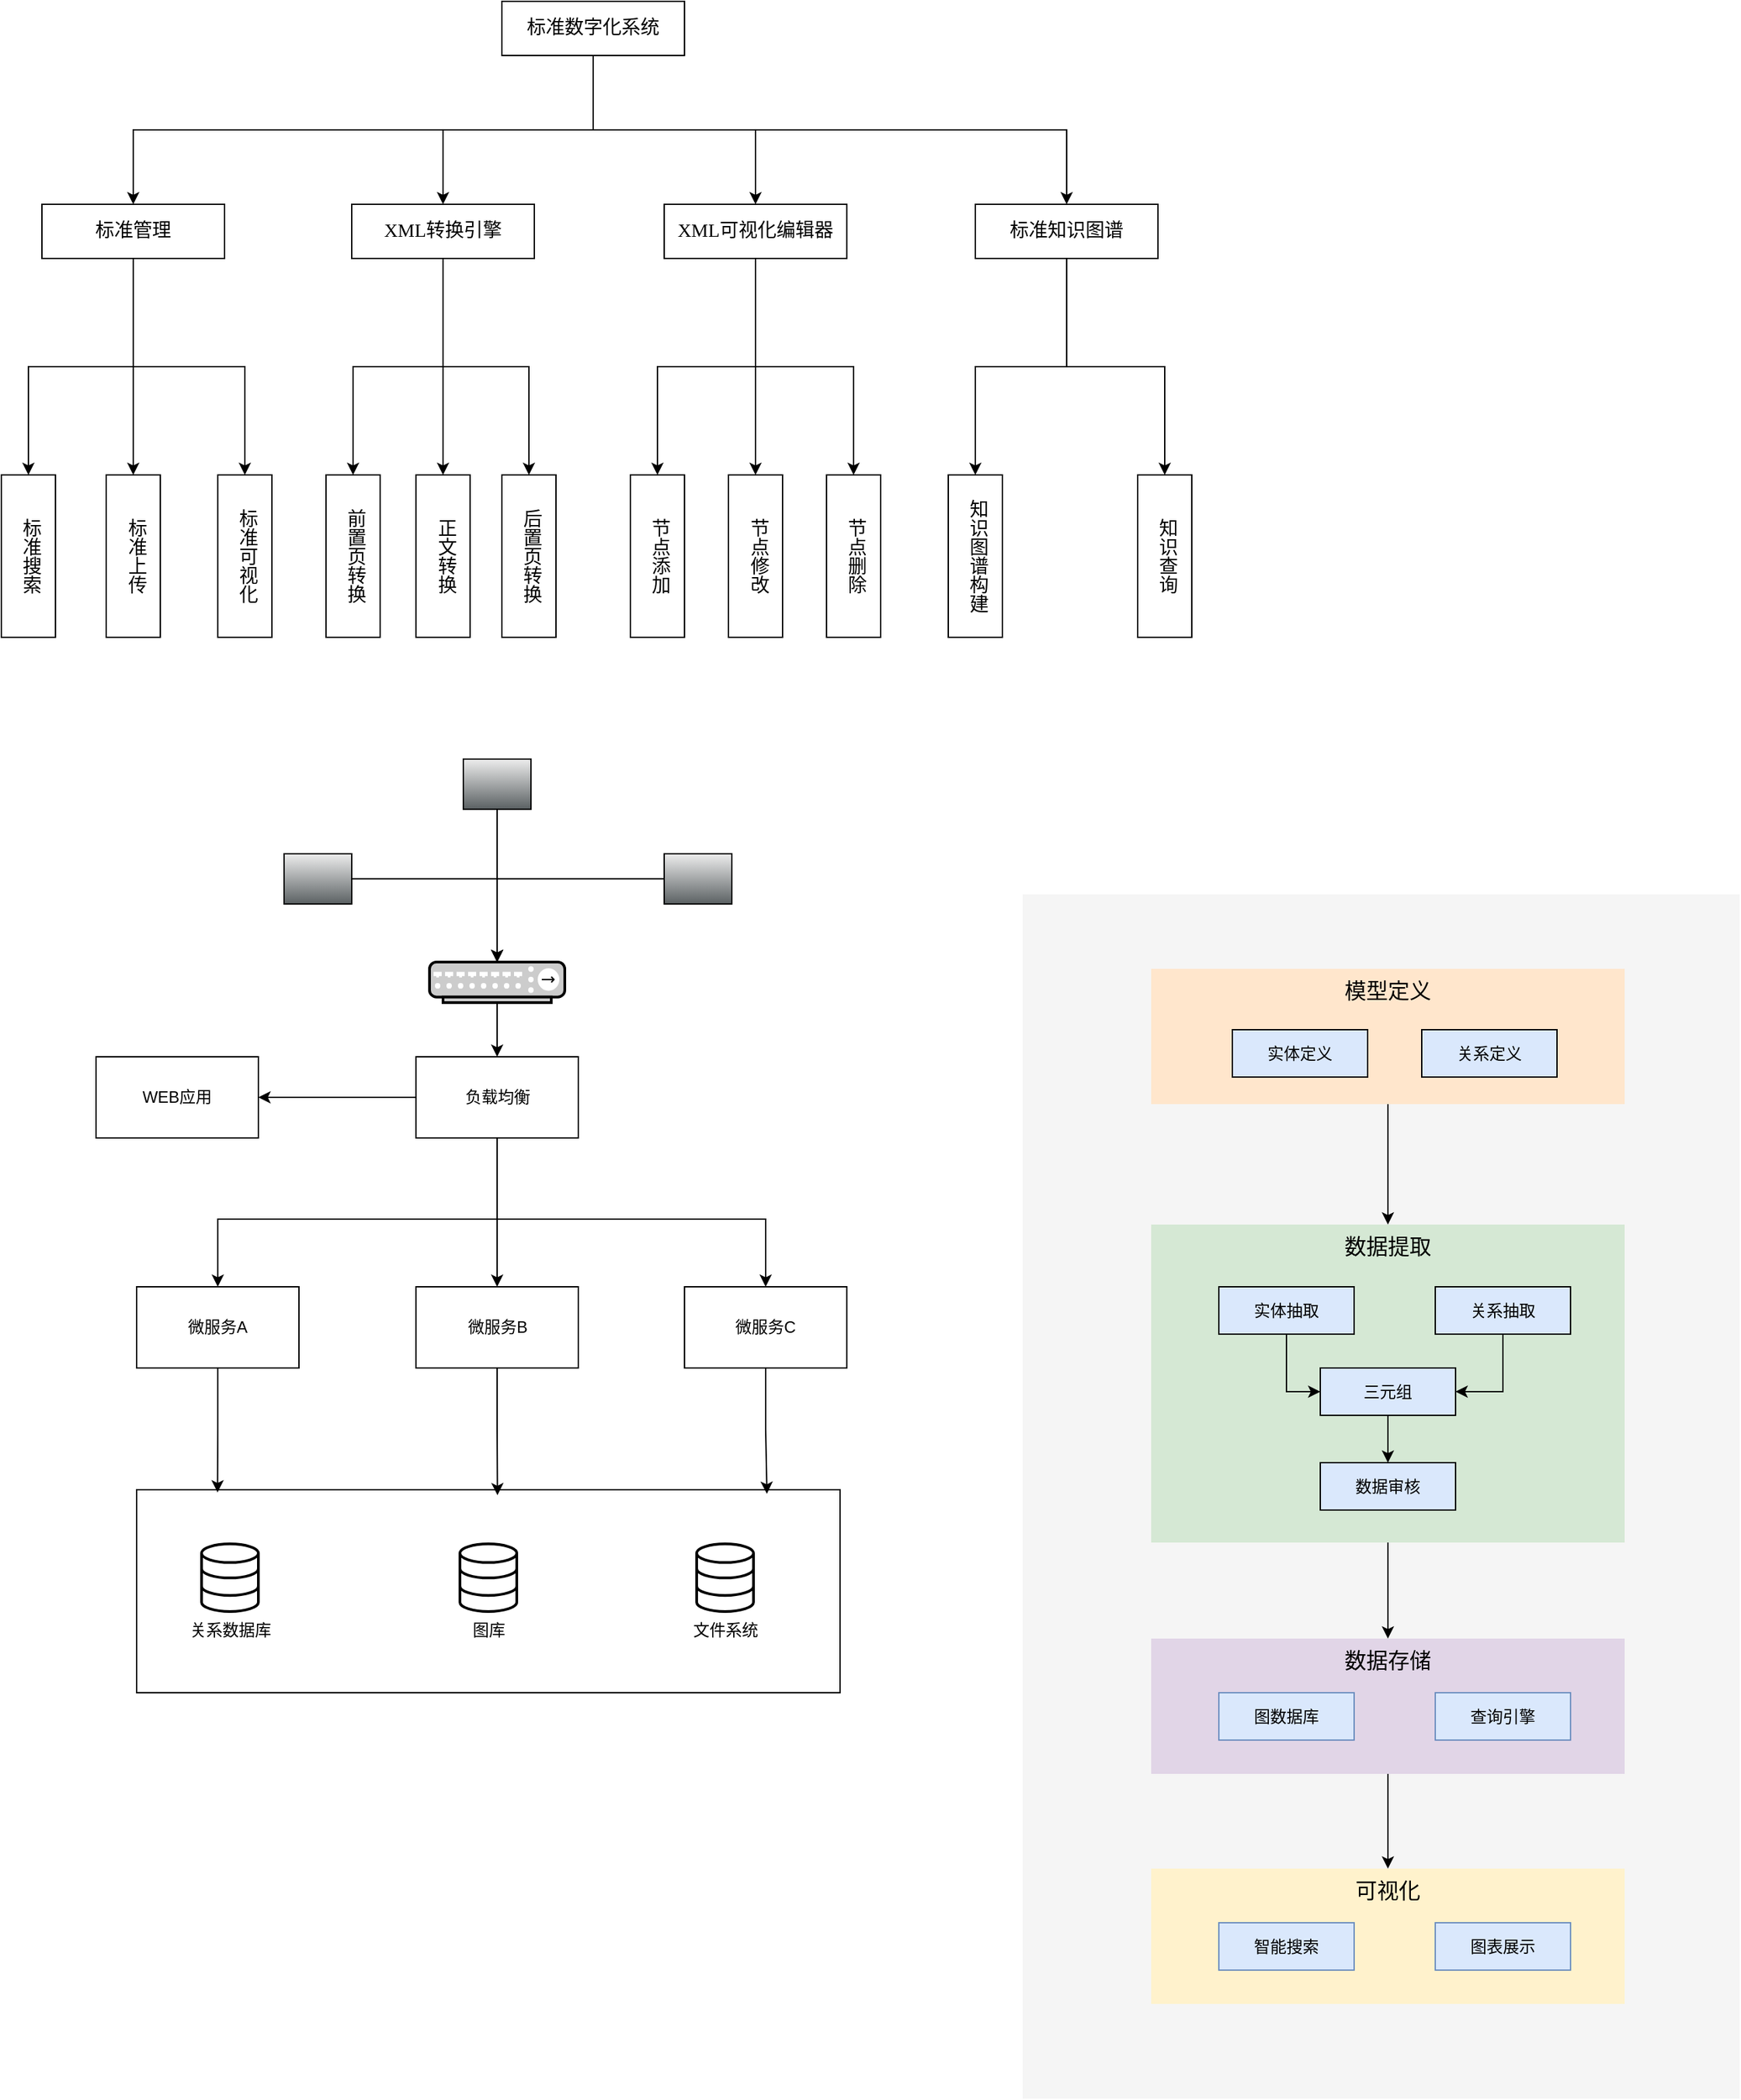 <mxfile version="28.2.5">
  <diagram name="第 1 页" id="Q2y9unoQX5xtHPh_ZAwQ">
    <mxGraphModel dx="2239" dy="763" grid="1" gridSize="10" guides="1" tooltips="1" connect="1" arrows="1" fold="1" page="1" pageScale="1" pageWidth="827" pageHeight="1169" math="0" shadow="0">
      <root>
        <mxCell id="0" />
        <mxCell id="1" parent="0" />
        <mxCell id="6dbSgpsrqsCvLWJ3hVLD-10" value="" style="rounded=0;whiteSpace=wrap;html=1;fillColor=#f5f5f5;fontColor=#333333;strokeColor=none;" vertex="1" parent="1">
          <mxGeometry x="655" y="910" width="530" height="890" as="geometry" />
        </mxCell>
        <mxCell id="jZ9A5xIN_W6djx5ATPQO-5" style="edgeStyle=orthogonalEdgeStyle;rounded=0;orthogonalLoop=1;jettySize=auto;html=1;" parent="1" source="jZ9A5xIN_W6djx5ATPQO-1" target="jZ9A5xIN_W6djx5ATPQO-3" edge="1">
          <mxGeometry relative="1" as="geometry" />
        </mxCell>
        <mxCell id="jZ9A5xIN_W6djx5ATPQO-8" style="edgeStyle=orthogonalEdgeStyle;rounded=0;orthogonalLoop=1;jettySize=auto;html=1;exitX=0.5;exitY=1;exitDx=0;exitDy=0;" parent="1" source="jZ9A5xIN_W6djx5ATPQO-1" target="jZ9A5xIN_W6djx5ATPQO-6" edge="1">
          <mxGeometry relative="1" as="geometry" />
        </mxCell>
        <mxCell id="jZ9A5xIN_W6djx5ATPQO-10" style="edgeStyle=orthogonalEdgeStyle;rounded=0;orthogonalLoop=1;jettySize=auto;html=1;exitX=0.5;exitY=1;exitDx=0;exitDy=0;" parent="1" source="jZ9A5xIN_W6djx5ATPQO-1" target="jZ9A5xIN_W6djx5ATPQO-2" edge="1">
          <mxGeometry relative="1" as="geometry" />
        </mxCell>
        <mxCell id="jZ9A5xIN_W6djx5ATPQO-12" style="edgeStyle=orthogonalEdgeStyle;rounded=0;orthogonalLoop=1;jettySize=auto;html=1;exitX=0.5;exitY=1;exitDx=0;exitDy=0;" parent="1" source="jZ9A5xIN_W6djx5ATPQO-1" target="jZ9A5xIN_W6djx5ATPQO-11" edge="1">
          <mxGeometry relative="1" as="geometry" />
        </mxCell>
        <mxCell id="jZ9A5xIN_W6djx5ATPQO-1" value="&lt;p class=&quot;MsoNormal&quot;&gt;&lt;span style=&quot;mso-spacerun:&#39;yes&#39;;font-family:宋体;mso-hansi-font-family:&#39;Times New Roman&#39;;&lt;br/&gt;mso-bidi-font-family:&#39;Times New Roman&#39;;letter-spacing:0.0pt;font-size:10.5pt;&quot;&gt;标准数字化&lt;/span&gt;&lt;span style=&quot;mso-spacerun:&#39;yes&#39;;font-family:宋体;mso-hansi-font-family:&#39;Times New Roman&#39;;&lt;br/&gt;mso-bidi-font-family:&#39;Times New Roman&#39;;letter-spacing:0.0pt;font-size:10.5pt;&quot;&gt;系统&lt;/span&gt;&lt;/p&gt;" style="rounded=0;whiteSpace=wrap;html=1;" parent="1" vertex="1">
          <mxGeometry x="270" y="250" width="135" height="40" as="geometry" />
        </mxCell>
        <mxCell id="jZ9A5xIN_W6djx5ATPQO-20" style="edgeStyle=orthogonalEdgeStyle;rounded=0;orthogonalLoop=1;jettySize=auto;html=1;exitX=0.5;exitY=1;exitDx=0;exitDy=0;" parent="1" source="jZ9A5xIN_W6djx5ATPQO-2" target="jZ9A5xIN_W6djx5ATPQO-16" edge="1">
          <mxGeometry relative="1" as="geometry" />
        </mxCell>
        <mxCell id="jZ9A5xIN_W6djx5ATPQO-21" style="edgeStyle=orthogonalEdgeStyle;rounded=0;orthogonalLoop=1;jettySize=auto;html=1;exitX=0.5;exitY=1;exitDx=0;exitDy=0;" parent="1" source="jZ9A5xIN_W6djx5ATPQO-2" target="jZ9A5xIN_W6djx5ATPQO-18" edge="1">
          <mxGeometry relative="1" as="geometry" />
        </mxCell>
        <mxCell id="jZ9A5xIN_W6djx5ATPQO-22" style="edgeStyle=orthogonalEdgeStyle;rounded=0;orthogonalLoop=1;jettySize=auto;html=1;exitX=0.5;exitY=1;exitDx=0;exitDy=0;" parent="1" source="jZ9A5xIN_W6djx5ATPQO-2" target="jZ9A5xIN_W6djx5ATPQO-15" edge="1">
          <mxGeometry relative="1" as="geometry" />
        </mxCell>
        <mxCell id="jZ9A5xIN_W6djx5ATPQO-2" value="&lt;font face=&quot;宋体&quot;&gt;&lt;span style=&quot;font-size: 14px;&quot;&gt;XML转换引擎&lt;/span&gt;&lt;/font&gt;" style="rounded=0;whiteSpace=wrap;html=1;" parent="1" vertex="1">
          <mxGeometry x="159" y="400" width="135" height="40" as="geometry" />
        </mxCell>
        <mxCell id="jZ9A5xIN_W6djx5ATPQO-33" style="edgeStyle=orthogonalEdgeStyle;rounded=0;orthogonalLoop=1;jettySize=auto;html=1;" parent="1" source="jZ9A5xIN_W6djx5ATPQO-3" target="jZ9A5xIN_W6djx5ATPQO-30" edge="1">
          <mxGeometry relative="1" as="geometry" />
        </mxCell>
        <mxCell id="jZ9A5xIN_W6djx5ATPQO-34" style="edgeStyle=orthogonalEdgeStyle;rounded=0;orthogonalLoop=1;jettySize=auto;html=1;entryX=0.5;entryY=0;entryDx=0;entryDy=0;" parent="1" source="jZ9A5xIN_W6djx5ATPQO-3" target="jZ9A5xIN_W6djx5ATPQO-32" edge="1">
          <mxGeometry relative="1" as="geometry" />
        </mxCell>
        <mxCell id="jZ9A5xIN_W6djx5ATPQO-35" style="edgeStyle=orthogonalEdgeStyle;rounded=0;orthogonalLoop=1;jettySize=auto;html=1;exitX=0.5;exitY=1;exitDx=0;exitDy=0;" parent="1" source="jZ9A5xIN_W6djx5ATPQO-3" target="jZ9A5xIN_W6djx5ATPQO-31" edge="1">
          <mxGeometry relative="1" as="geometry" />
        </mxCell>
        <mxCell id="jZ9A5xIN_W6djx5ATPQO-3" value="&lt;p class=&quot;MsoNormal&quot;&gt;&lt;font face=&quot;宋体&quot;&gt;&lt;span style=&quot;font-size: 14px;&quot;&gt;XML可视化编辑器&lt;/span&gt;&lt;/font&gt;&lt;/p&gt;" style="rounded=0;whiteSpace=wrap;html=1;" parent="1" vertex="1">
          <mxGeometry x="390" y="400" width="135" height="40" as="geometry" />
        </mxCell>
        <mxCell id="jZ9A5xIN_W6djx5ATPQO-37" style="edgeStyle=orthogonalEdgeStyle;rounded=0;orthogonalLoop=1;jettySize=auto;html=1;entryX=0.5;entryY=0;entryDx=0;entryDy=0;" parent="1" source="jZ9A5xIN_W6djx5ATPQO-6" target="jZ9A5xIN_W6djx5ATPQO-36" edge="1">
          <mxGeometry relative="1" as="geometry" />
        </mxCell>
        <mxCell id="jZ9A5xIN_W6djx5ATPQO-39" style="edgeStyle=orthogonalEdgeStyle;rounded=0;orthogonalLoop=1;jettySize=auto;html=1;exitX=0.5;exitY=1;exitDx=0;exitDy=0;entryX=0.5;entryY=0;entryDx=0;entryDy=0;" parent="1" source="jZ9A5xIN_W6djx5ATPQO-6" target="jZ9A5xIN_W6djx5ATPQO-38" edge="1">
          <mxGeometry relative="1" as="geometry" />
        </mxCell>
        <mxCell id="jZ9A5xIN_W6djx5ATPQO-6" value="&lt;p class=&quot;MsoNormal&quot;&gt;&lt;font face=&quot;宋体&quot;&gt;&lt;span style=&quot;font-size: 14px;&quot;&gt;标准知识图谱&lt;/span&gt;&lt;/font&gt;&lt;/p&gt;" style="rounded=0;whiteSpace=wrap;html=1;" parent="1" vertex="1">
          <mxGeometry x="620" y="400" width="135" height="40" as="geometry" />
        </mxCell>
        <mxCell id="jZ9A5xIN_W6djx5ATPQO-26" style="edgeStyle=orthogonalEdgeStyle;rounded=0;orthogonalLoop=1;jettySize=auto;html=1;" parent="1" source="jZ9A5xIN_W6djx5ATPQO-11" target="jZ9A5xIN_W6djx5ATPQO-24" edge="1">
          <mxGeometry relative="1" as="geometry" />
        </mxCell>
        <mxCell id="jZ9A5xIN_W6djx5ATPQO-28" style="edgeStyle=orthogonalEdgeStyle;rounded=0;orthogonalLoop=1;jettySize=auto;html=1;exitX=0.5;exitY=1;exitDx=0;exitDy=0;" parent="1" source="jZ9A5xIN_W6djx5ATPQO-11" target="jZ9A5xIN_W6djx5ATPQO-23" edge="1">
          <mxGeometry relative="1" as="geometry" />
        </mxCell>
        <mxCell id="jZ9A5xIN_W6djx5ATPQO-29" style="edgeStyle=orthogonalEdgeStyle;rounded=0;orthogonalLoop=1;jettySize=auto;html=1;exitX=0.5;exitY=1;exitDx=0;exitDy=0;entryX=0.5;entryY=0;entryDx=0;entryDy=0;" parent="1" source="jZ9A5xIN_W6djx5ATPQO-11" target="jZ9A5xIN_W6djx5ATPQO-25" edge="1">
          <mxGeometry relative="1" as="geometry" />
        </mxCell>
        <mxCell id="jZ9A5xIN_W6djx5ATPQO-11" value="&lt;font face=&quot;宋体&quot;&gt;&lt;span style=&quot;font-size: 14px;&quot;&gt;标准管理&lt;/span&gt;&lt;/font&gt;" style="rounded=0;whiteSpace=wrap;html=1;" parent="1" vertex="1">
          <mxGeometry x="-70" y="400" width="135" height="40" as="geometry" />
        </mxCell>
        <mxCell id="jZ9A5xIN_W6djx5ATPQO-15" value="&lt;font face=&quot;宋体&quot;&gt;&lt;span style=&quot;font-size: 14px;&quot;&gt;前置页转换&lt;/span&gt;&lt;/font&gt;" style="rounded=0;whiteSpace=wrap;html=1;textDirection=vertical-lr;spacingTop=0;" parent="1" vertex="1">
          <mxGeometry x="140" y="600" width="40" height="120" as="geometry" />
        </mxCell>
        <mxCell id="jZ9A5xIN_W6djx5ATPQO-16" value="&lt;font face=&quot;宋体&quot;&gt;&lt;span style=&quot;font-size: 14px;&quot;&gt;正文转换&lt;/span&gt;&lt;/font&gt;" style="rounded=0;whiteSpace=wrap;html=1;textDirection=vertical-lr;" parent="1" vertex="1">
          <mxGeometry x="206.5" y="600" width="40" height="120" as="geometry" />
        </mxCell>
        <mxCell id="jZ9A5xIN_W6djx5ATPQO-18" value="&lt;font face=&quot;宋体&quot;&gt;&lt;span style=&quot;font-size: 14px;&quot;&gt;后置页转换&lt;/span&gt;&lt;/font&gt;" style="rounded=0;whiteSpace=wrap;html=1;textDirection=vertical-rl;" parent="1" vertex="1">
          <mxGeometry x="270" y="600" width="40" height="120" as="geometry" />
        </mxCell>
        <mxCell id="jZ9A5xIN_W6djx5ATPQO-23" value="&lt;font face=&quot;宋体&quot;&gt;&lt;span style=&quot;font-size: 14px;&quot;&gt;标准搜索&lt;/span&gt;&lt;/font&gt;" style="rounded=0;whiteSpace=wrap;html=1;textDirection=vertical-rl;" parent="1" vertex="1">
          <mxGeometry x="-100" y="600" width="40" height="120" as="geometry" />
        </mxCell>
        <mxCell id="jZ9A5xIN_W6djx5ATPQO-24" value="&lt;font face=&quot;宋体&quot;&gt;&lt;span style=&quot;font-size: 14px;&quot;&gt;标准上传&lt;/span&gt;&lt;/font&gt;" style="rounded=0;whiteSpace=wrap;html=1;textDirection=vertical-rl;" parent="1" vertex="1">
          <mxGeometry x="-22.5" y="600" width="40" height="120" as="geometry" />
        </mxCell>
        <mxCell id="jZ9A5xIN_W6djx5ATPQO-25" value="&lt;font face=&quot;宋体&quot;&gt;&lt;span style=&quot;font-size: 14px;&quot;&gt;标准可视化&lt;/span&gt;&lt;/font&gt;" style="rounded=0;whiteSpace=wrap;html=1;textDirection=vertical-rl;" parent="1" vertex="1">
          <mxGeometry x="60" y="600" width="40" height="120" as="geometry" />
        </mxCell>
        <mxCell id="jZ9A5xIN_W6djx5ATPQO-30" value="&lt;font face=&quot;宋体&quot;&gt;&lt;span style=&quot;font-size: 14px;&quot;&gt;节点修改&lt;/span&gt;&lt;/font&gt;" style="rounded=0;whiteSpace=wrap;html=1;textDirection=vertical-rl;" parent="1" vertex="1">
          <mxGeometry x="437.5" y="600" width="40" height="120" as="geometry" />
        </mxCell>
        <mxCell id="jZ9A5xIN_W6djx5ATPQO-31" value="&lt;font face=&quot;宋体&quot;&gt;&lt;span style=&quot;font-size: 14px;&quot;&gt;节点删除&lt;/span&gt;&lt;/font&gt;" style="rounded=0;whiteSpace=wrap;html=1;textDirection=vertical-rl;spacing=2;horizontal=1;" parent="1" vertex="1">
          <mxGeometry x="510" y="600" width="40" height="120" as="geometry" />
        </mxCell>
        <mxCell id="jZ9A5xIN_W6djx5ATPQO-32" value="&lt;font face=&quot;宋体&quot;&gt;&lt;span style=&quot;font-size: 14px;&quot;&gt;节点添加&lt;/span&gt;&lt;/font&gt;" style="rounded=0;whiteSpace=wrap;html=1;textDirection=vertical-rl;" parent="1" vertex="1">
          <mxGeometry x="365" y="600" width="40" height="120" as="geometry" />
        </mxCell>
        <mxCell id="jZ9A5xIN_W6djx5ATPQO-36" value="&lt;font face=&quot;宋体&quot;&gt;&lt;span style=&quot;font-size: 14px;&quot;&gt;知识图谱构建&lt;/span&gt;&lt;/font&gt;" style="rounded=0;whiteSpace=wrap;html=1;textDirection=vertical-rl;spacing=2;horizontal=1;" parent="1" vertex="1">
          <mxGeometry x="600" y="600" width="40" height="120" as="geometry" />
        </mxCell>
        <mxCell id="jZ9A5xIN_W6djx5ATPQO-38" value="&lt;font face=&quot;宋体&quot;&gt;&lt;span style=&quot;font-size: 14px;&quot;&gt;知识查询&lt;/span&gt;&lt;/font&gt;" style="rounded=0;whiteSpace=wrap;html=1;textDirection=vertical-rl;spacing=2;horizontal=1;" parent="1" vertex="1">
          <mxGeometry x="740" y="600" width="40" height="120" as="geometry" />
        </mxCell>
        <mxCell id="jZ9A5xIN_W6djx5ATPQO-40" value="WEB应用" style="rounded=0;whiteSpace=wrap;html=1;" parent="1" vertex="1">
          <mxGeometry x="-30" y="1030" width="120" height="60" as="geometry" />
        </mxCell>
        <mxCell id="jZ9A5xIN_W6djx5ATPQO-47" style="edgeStyle=orthogonalEdgeStyle;rounded=0;orthogonalLoop=1;jettySize=auto;html=1;" parent="1" source="jZ9A5xIN_W6djx5ATPQO-41" target="jZ9A5xIN_W6djx5ATPQO-46" edge="1">
          <mxGeometry relative="1" as="geometry" />
        </mxCell>
        <mxCell id="jZ9A5xIN_W6djx5ATPQO-50" style="edgeStyle=orthogonalEdgeStyle;rounded=0;orthogonalLoop=1;jettySize=auto;html=1;entryX=0.5;entryY=0;entryDx=0;entryDy=0;" parent="1" source="jZ9A5xIN_W6djx5ATPQO-41" target="jZ9A5xIN_W6djx5ATPQO-43" edge="1">
          <mxGeometry relative="1" as="geometry">
            <Array as="points">
              <mxPoint x="267" y="1150" />
              <mxPoint x="60" y="1150" />
            </Array>
          </mxGeometry>
        </mxCell>
        <mxCell id="jZ9A5xIN_W6djx5ATPQO-51" style="edgeStyle=orthogonalEdgeStyle;rounded=0;orthogonalLoop=1;jettySize=auto;html=1;exitX=0.5;exitY=1;exitDx=0;exitDy=0;entryX=0.5;entryY=0;entryDx=0;entryDy=0;" parent="1" source="jZ9A5xIN_W6djx5ATPQO-41" target="jZ9A5xIN_W6djx5ATPQO-48" edge="1">
          <mxGeometry relative="1" as="geometry">
            <Array as="points">
              <mxPoint x="267" y="1150" />
              <mxPoint x="465" y="1150" />
            </Array>
          </mxGeometry>
        </mxCell>
        <mxCell id="jZ9A5xIN_W6djx5ATPQO-52" style="edgeStyle=orthogonalEdgeStyle;rounded=0;orthogonalLoop=1;jettySize=auto;html=1;exitX=0;exitY=0.5;exitDx=0;exitDy=0;entryX=1;entryY=0.5;entryDx=0;entryDy=0;" parent="1" source="jZ9A5xIN_W6djx5ATPQO-41" target="jZ9A5xIN_W6djx5ATPQO-40" edge="1">
          <mxGeometry relative="1" as="geometry" />
        </mxCell>
        <mxCell id="jZ9A5xIN_W6djx5ATPQO-41" value="负载均衡" style="rounded=0;whiteSpace=wrap;html=1;" parent="1" vertex="1">
          <mxGeometry x="206.5" y="1030" width="120" height="60" as="geometry" />
        </mxCell>
        <mxCell id="jZ9A5xIN_W6djx5ATPQO-43" value="微服务A" style="rounded=0;whiteSpace=wrap;html=1;" parent="1" vertex="1">
          <mxGeometry y="1200" width="120" height="60" as="geometry" />
        </mxCell>
        <mxCell id="jZ9A5xIN_W6djx5ATPQO-46" value="微服务B" style="rounded=0;whiteSpace=wrap;html=1;" parent="1" vertex="1">
          <mxGeometry x="206.5" y="1200" width="120" height="60" as="geometry" />
        </mxCell>
        <mxCell id="jZ9A5xIN_W6djx5ATPQO-48" value="微服务C" style="rounded=0;whiteSpace=wrap;html=1;" parent="1" vertex="1">
          <mxGeometry x="405" y="1200" width="120" height="60" as="geometry" />
        </mxCell>
        <mxCell id="jZ9A5xIN_W6djx5ATPQO-65" style="edgeStyle=orthogonalEdgeStyle;rounded=0;orthogonalLoop=1;jettySize=auto;html=1;" parent="1" source="jZ9A5xIN_W6djx5ATPQO-66" target="jZ9A5xIN_W6djx5ATPQO-64" edge="1">
          <mxGeometry relative="1" as="geometry" />
        </mxCell>
        <mxCell id="jZ9A5xIN_W6djx5ATPQO-73" style="edgeStyle=orthogonalEdgeStyle;rounded=0;orthogonalLoop=1;jettySize=auto;html=1;" parent="1" source="jZ9A5xIN_W6djx5ATPQO-60" target="jZ9A5xIN_W6djx5ATPQO-64" edge="1">
          <mxGeometry relative="1" as="geometry" />
        </mxCell>
        <mxCell id="jZ9A5xIN_W6djx5ATPQO-60" value="" style="shape=mxgraph.networks2.icon;aspect=fixed;fillColor=#EDEDED;strokeColor=#000000;gradientColor=#5B6163;network2IconShadow=1;network2bgFillColor=none;network2Icon=mxgraph.networks2.monitor;network2IconYOffset=-0.009;network2IconW=1;network2IconH=0.742;" parent="1" vertex="1">
          <mxGeometry x="109" y="880" width="50" height="37.1" as="geometry" />
        </mxCell>
        <mxCell id="jZ9A5xIN_W6djx5ATPQO-70" style="edgeStyle=orthogonalEdgeStyle;rounded=0;orthogonalLoop=1;jettySize=auto;html=1;" parent="1" source="jZ9A5xIN_W6djx5ATPQO-64" target="jZ9A5xIN_W6djx5ATPQO-41" edge="1">
          <mxGeometry relative="1" as="geometry" />
        </mxCell>
        <mxCell id="jZ9A5xIN_W6djx5ATPQO-64" value="" style="fontColor=#0066CC;verticalAlign=top;verticalLabelPosition=bottom;labelPosition=center;align=center;html=1;outlineConnect=0;fillColor=#CCCCCC;strokeColor=default;gradientColor=none;gradientDirection=north;strokeWidth=1;shape=mxgraph.networks.hub;" parent="1" vertex="1">
          <mxGeometry x="216.5" y="960" width="100" height="30" as="geometry" />
        </mxCell>
        <mxCell id="jZ9A5xIN_W6djx5ATPQO-68" value="" style="shape=mxgraph.networks2.icon;aspect=fixed;fillColor=#EDEDED;strokeColor=#000000;gradientColor=#5B6163;network2IconShadow=1;network2bgFillColor=none;network2Icon=mxgraph.networks2.monitor;network2IconYOffset=-0.009;network2IconW=1;network2IconH=0.742;" parent="1" vertex="1">
          <mxGeometry x="390" y="880" width="50" height="37.1" as="geometry" />
        </mxCell>
        <mxCell id="jZ9A5xIN_W6djx5ATPQO-66" value="" style="shape=mxgraph.networks2.icon;aspect=fixed;fillColor=#EDEDED;strokeColor=#000000;gradientColor=#5B6163;network2IconShadow=1;network2bgFillColor=none;network2Icon=mxgraph.networks2.monitor;network2IconYOffset=-0.009;network2IconW=1;network2IconH=0.742;" parent="1" vertex="1">
          <mxGeometry x="241.5" y="810" width="50" height="37.1" as="geometry" />
        </mxCell>
        <mxCell id="jZ9A5xIN_W6djx5ATPQO-72" style="edgeStyle=orthogonalEdgeStyle;rounded=0;orthogonalLoop=1;jettySize=auto;html=1;entryX=0.5;entryY=0;entryDx=0;entryDy=0;entryPerimeter=0;" parent="1" source="jZ9A5xIN_W6djx5ATPQO-68" target="jZ9A5xIN_W6djx5ATPQO-64" edge="1">
          <mxGeometry relative="1" as="geometry" />
        </mxCell>
        <mxCell id="jZ9A5xIN_W6djx5ATPQO-78" value="" style="group" parent="1" vertex="1" connectable="0">
          <mxGeometry y="1350" width="520" height="150" as="geometry" />
        </mxCell>
        <mxCell id="jZ9A5xIN_W6djx5ATPQO-77" value="" style="rounded=0;whiteSpace=wrap;html=1;" parent="jZ9A5xIN_W6djx5ATPQO-78" vertex="1">
          <mxGeometry width="520" height="150" as="geometry" />
        </mxCell>
        <mxCell id="jZ9A5xIN_W6djx5ATPQO-74" value="关系数据库" style="html=1;verticalLabelPosition=bottom;align=center;labelBackgroundColor=#ffffff;verticalAlign=top;strokeWidth=2;strokeColor=default;shadow=0;dashed=0;shape=mxgraph.ios7.icons.data;" parent="jZ9A5xIN_W6djx5ATPQO-78" vertex="1">
          <mxGeometry x="48" y="40" width="42" height="50" as="geometry" />
        </mxCell>
        <mxCell id="jZ9A5xIN_W6djx5ATPQO-75" value="图库" style="html=1;verticalLabelPosition=bottom;align=center;labelBackgroundColor=#ffffff;verticalAlign=top;strokeWidth=2;strokeColor=default;shadow=0;dashed=0;shape=mxgraph.ios7.icons.data;" parent="jZ9A5xIN_W6djx5ATPQO-78" vertex="1">
          <mxGeometry x="239" y="40" width="42" height="50" as="geometry" />
        </mxCell>
        <mxCell id="jZ9A5xIN_W6djx5ATPQO-76" value="文件系统" style="html=1;verticalLabelPosition=bottom;align=center;labelBackgroundColor=#ffffff;verticalAlign=top;strokeWidth=2;strokeColor=default;shadow=0;dashed=0;shape=mxgraph.ios7.icons.data;" parent="jZ9A5xIN_W6djx5ATPQO-78" vertex="1">
          <mxGeometry x="414" y="40" width="42" height="50" as="geometry" />
        </mxCell>
        <mxCell id="jZ9A5xIN_W6djx5ATPQO-79" style="edgeStyle=orthogonalEdgeStyle;rounded=0;orthogonalLoop=1;jettySize=auto;html=1;entryX=0.115;entryY=0.013;entryDx=0;entryDy=0;entryPerimeter=0;" parent="1" source="jZ9A5xIN_W6djx5ATPQO-43" target="jZ9A5xIN_W6djx5ATPQO-77" edge="1">
          <mxGeometry relative="1" as="geometry" />
        </mxCell>
        <mxCell id="jZ9A5xIN_W6djx5ATPQO-80" style="edgeStyle=orthogonalEdgeStyle;rounded=0;orthogonalLoop=1;jettySize=auto;html=1;entryX=0.513;entryY=0.027;entryDx=0;entryDy=0;entryPerimeter=0;" parent="1" source="jZ9A5xIN_W6djx5ATPQO-46" target="jZ9A5xIN_W6djx5ATPQO-77" edge="1">
          <mxGeometry relative="1" as="geometry" />
        </mxCell>
        <mxCell id="jZ9A5xIN_W6djx5ATPQO-81" style="edgeStyle=orthogonalEdgeStyle;rounded=0;orthogonalLoop=1;jettySize=auto;html=1;entryX=0.896;entryY=0.02;entryDx=0;entryDy=0;entryPerimeter=0;" parent="1" source="jZ9A5xIN_W6djx5ATPQO-48" target="jZ9A5xIN_W6djx5ATPQO-77" edge="1">
          <mxGeometry relative="1" as="geometry" />
        </mxCell>
        <mxCell id="6dbSgpsrqsCvLWJ3hVLD-5" style="edgeStyle=orthogonalEdgeStyle;rounded=0;orthogonalLoop=1;jettySize=auto;html=1;strokeColor=default;" edge="1" parent="1" source="6dbSgpsrqsCvLWJ3hVLD-1" target="6dbSgpsrqsCvLWJ3hVLD-4">
          <mxGeometry relative="1" as="geometry" />
        </mxCell>
        <mxCell id="6dbSgpsrqsCvLWJ3hVLD-1" value="模型定义" style="rounded=0;whiteSpace=wrap;html=1;verticalAlign=top;fontSize=16;fillColor=#ffe6cc;strokeColor=none;" vertex="1" parent="1">
          <mxGeometry x="750" y="965" width="350" height="100" as="geometry" />
        </mxCell>
        <mxCell id="6dbSgpsrqsCvLWJ3hVLD-7" style="edgeStyle=orthogonalEdgeStyle;rounded=0;orthogonalLoop=1;jettySize=auto;html=1;strokeColor=default;" edge="1" parent="1" source="6dbSgpsrqsCvLWJ3hVLD-4" target="6dbSgpsrqsCvLWJ3hVLD-6">
          <mxGeometry relative="1" as="geometry" />
        </mxCell>
        <mxCell id="6dbSgpsrqsCvLWJ3hVLD-4" value="数据提取" style="rounded=0;whiteSpace=wrap;html=1;verticalAlign=top;fontSize=16;fillColor=#d5e8d4;strokeColor=none;" vertex="1" parent="1">
          <mxGeometry x="750" y="1154" width="350" height="235" as="geometry" />
        </mxCell>
        <mxCell id="6dbSgpsrqsCvLWJ3hVLD-9" style="edgeStyle=orthogonalEdgeStyle;rounded=0;orthogonalLoop=1;jettySize=auto;html=1;" edge="1" parent="1" source="6dbSgpsrqsCvLWJ3hVLD-6" target="6dbSgpsrqsCvLWJ3hVLD-8">
          <mxGeometry relative="1" as="geometry" />
        </mxCell>
        <mxCell id="6dbSgpsrqsCvLWJ3hVLD-6" value="数据存储" style="rounded=0;whiteSpace=wrap;html=1;verticalAlign=top;fontSize=16;fillColor=#e1d5e7;strokeColor=none;" vertex="1" parent="1">
          <mxGeometry x="750" y="1460" width="350" height="100" as="geometry" />
        </mxCell>
        <mxCell id="6dbSgpsrqsCvLWJ3hVLD-8" value="可视化" style="rounded=0;whiteSpace=wrap;html=1;verticalAlign=top;fontSize=16;fillColor=#fff2cc;strokeColor=none;" vertex="1" parent="1">
          <mxGeometry x="750" y="1630" width="350" height="100" as="geometry" />
        </mxCell>
        <mxCell id="6dbSgpsrqsCvLWJ3hVLD-11" value="实体定义" style="rounded=0;whiteSpace=wrap;html=1;fillColor=#dae8fc;strokeColor=default;" vertex="1" parent="1">
          <mxGeometry x="810" y="1010" width="100" height="35" as="geometry" />
        </mxCell>
        <mxCell id="6dbSgpsrqsCvLWJ3hVLD-12" value="关系定义" style="rounded=0;whiteSpace=wrap;html=1;fillColor=#dae8fc;strokeColor=default;" vertex="1" parent="1">
          <mxGeometry x="950" y="1010" width="100" height="35" as="geometry" />
        </mxCell>
        <mxCell id="6dbSgpsrqsCvLWJ3hVLD-16" style="edgeStyle=orthogonalEdgeStyle;rounded=0;orthogonalLoop=1;jettySize=auto;html=1;entryX=0;entryY=0.5;entryDx=0;entryDy=0;strokeColor=default;" edge="1" parent="1" source="6dbSgpsrqsCvLWJ3hVLD-13" target="6dbSgpsrqsCvLWJ3hVLD-15">
          <mxGeometry relative="1" as="geometry" />
        </mxCell>
        <mxCell id="6dbSgpsrqsCvLWJ3hVLD-13" value="实体抽取" style="rounded=0;whiteSpace=wrap;html=1;fillColor=#dae8fc;strokeColor=default;" vertex="1" parent="1">
          <mxGeometry x="800" y="1200" width="100" height="35" as="geometry" />
        </mxCell>
        <mxCell id="6dbSgpsrqsCvLWJ3hVLD-17" style="edgeStyle=orthogonalEdgeStyle;rounded=0;orthogonalLoop=1;jettySize=auto;html=1;entryX=1;entryY=0.5;entryDx=0;entryDy=0;strokeColor=default;" edge="1" parent="1" source="6dbSgpsrqsCvLWJ3hVLD-14" target="6dbSgpsrqsCvLWJ3hVLD-15">
          <mxGeometry relative="1" as="geometry" />
        </mxCell>
        <mxCell id="6dbSgpsrqsCvLWJ3hVLD-14" value="关系抽取" style="rounded=0;whiteSpace=wrap;html=1;fillColor=#dae8fc;strokeColor=default;" vertex="1" parent="1">
          <mxGeometry x="960" y="1200" width="100" height="35" as="geometry" />
        </mxCell>
        <mxCell id="6dbSgpsrqsCvLWJ3hVLD-19" style="edgeStyle=orthogonalEdgeStyle;rounded=0;orthogonalLoop=1;jettySize=auto;html=1;entryX=0.5;entryY=0;entryDx=0;entryDy=0;strokeColor=default;" edge="1" parent="1" source="6dbSgpsrqsCvLWJ3hVLD-15" target="6dbSgpsrqsCvLWJ3hVLD-18">
          <mxGeometry relative="1" as="geometry" />
        </mxCell>
        <mxCell id="6dbSgpsrqsCvLWJ3hVLD-15" value="三元组" style="rounded=0;whiteSpace=wrap;html=1;fillColor=#dae8fc;strokeColor=default;" vertex="1" parent="1">
          <mxGeometry x="875" y="1260" width="100" height="35" as="geometry" />
        </mxCell>
        <mxCell id="6dbSgpsrqsCvLWJ3hVLD-18" value="数据审核" style="rounded=0;whiteSpace=wrap;html=1;fillColor=#dae8fc;strokeColor=default;" vertex="1" parent="1">
          <mxGeometry x="875" y="1330" width="100" height="35" as="geometry" />
        </mxCell>
        <mxCell id="6dbSgpsrqsCvLWJ3hVLD-20" value="图数据库" style="rounded=0;whiteSpace=wrap;html=1;fillColor=#dae8fc;strokeColor=#6c8ebf;" vertex="1" parent="1">
          <mxGeometry x="800" y="1500" width="100" height="35" as="geometry" />
        </mxCell>
        <mxCell id="6dbSgpsrqsCvLWJ3hVLD-21" value="查询引擎" style="rounded=0;whiteSpace=wrap;html=1;fillColor=#dae8fc;strokeColor=#6c8ebf;" vertex="1" parent="1">
          <mxGeometry x="960" y="1500" width="100" height="35" as="geometry" />
        </mxCell>
        <mxCell id="6dbSgpsrqsCvLWJ3hVLD-22" value="智能搜索" style="rounded=0;whiteSpace=wrap;html=1;fillColor=#dae8fc;strokeColor=#6c8ebf;" vertex="1" parent="1">
          <mxGeometry x="800" y="1670" width="100" height="35" as="geometry" />
        </mxCell>
        <mxCell id="6dbSgpsrqsCvLWJ3hVLD-23" value="图表展示" style="rounded=0;whiteSpace=wrap;html=1;fillColor=#dae8fc;strokeColor=#6c8ebf;" vertex="1" parent="1">
          <mxGeometry x="960" y="1670" width="100" height="35" as="geometry" />
        </mxCell>
      </root>
    </mxGraphModel>
  </diagram>
</mxfile>
